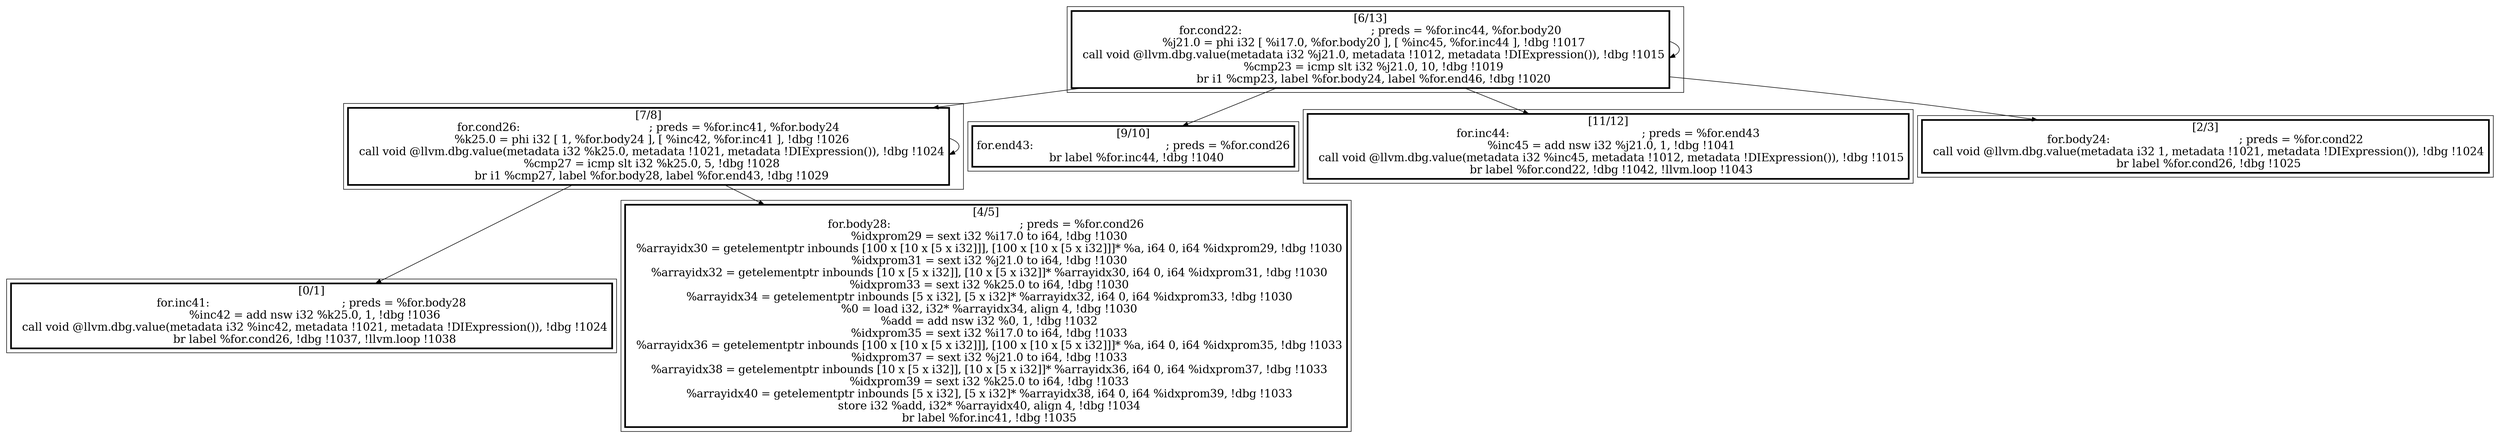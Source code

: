 
digraph G {



node335->node337 [ ]
node335->node336 [ ]
node335->node334 [ ]
node335->node335 [ ]
node335->node339 [ ]
node337->node333 [ ]
node337->node337 [ ]
node337->node338 [ ]


subgraph cluster6 {


node339 [penwidth=3.0,fontsize=20,shape=rectangle,label="[2/3]
for.body24:                                       ; preds = %for.cond22
  call void @llvm.dbg.value(metadata i32 1, metadata !1021, metadata !DIExpression()), !dbg !1024
  br label %for.cond26, !dbg !1025
" ]



}

subgraph cluster0 {


node333 [penwidth=3.0,fontsize=20,shape=rectangle,label="[0/1]
for.inc41:                                        ; preds = %for.body28
  %inc42 = add nsw i32 %k25.0, 1, !dbg !1036
  call void @llvm.dbg.value(metadata i32 %inc42, metadata !1021, metadata !DIExpression()), !dbg !1024
  br label %for.cond26, !dbg !1037, !llvm.loop !1038
" ]



}

subgraph cluster5 {


node338 [penwidth=3.0,fontsize=20,shape=rectangle,label="[4/5]
for.body28:                                       ; preds = %for.cond26
  %idxprom29 = sext i32 %i17.0 to i64, !dbg !1030
  %arrayidx30 = getelementptr inbounds [100 x [10 x [5 x i32]]], [100 x [10 x [5 x i32]]]* %a, i64 0, i64 %idxprom29, !dbg !1030
  %idxprom31 = sext i32 %j21.0 to i64, !dbg !1030
  %arrayidx32 = getelementptr inbounds [10 x [5 x i32]], [10 x [5 x i32]]* %arrayidx30, i64 0, i64 %idxprom31, !dbg !1030
  %idxprom33 = sext i32 %k25.0 to i64, !dbg !1030
  %arrayidx34 = getelementptr inbounds [5 x i32], [5 x i32]* %arrayidx32, i64 0, i64 %idxprom33, !dbg !1030
  %0 = load i32, i32* %arrayidx34, align 4, !dbg !1030
  %add = add nsw i32 %0, 1, !dbg !1032
  %idxprom35 = sext i32 %i17.0 to i64, !dbg !1033
  %arrayidx36 = getelementptr inbounds [100 x [10 x [5 x i32]]], [100 x [10 x [5 x i32]]]* %a, i64 0, i64 %idxprom35, !dbg !1033
  %idxprom37 = sext i32 %j21.0 to i64, !dbg !1033
  %arrayidx38 = getelementptr inbounds [10 x [5 x i32]], [10 x [5 x i32]]* %arrayidx36, i64 0, i64 %idxprom37, !dbg !1033
  %idxprom39 = sext i32 %k25.0 to i64, !dbg !1033
  %arrayidx40 = getelementptr inbounds [5 x i32], [5 x i32]* %arrayidx38, i64 0, i64 %idxprom39, !dbg !1033
  store i32 %add, i32* %arrayidx40, align 4, !dbg !1034
  br label %for.inc41, !dbg !1035
" ]



}

subgraph cluster1 {


node334 [penwidth=3.0,fontsize=20,shape=rectangle,label="[11/12]
for.inc44:                                        ; preds = %for.end43
  %inc45 = add nsw i32 %j21.0, 1, !dbg !1041
  call void @llvm.dbg.value(metadata i32 %inc45, metadata !1012, metadata !DIExpression()), !dbg !1015
  br label %for.cond22, !dbg !1042, !llvm.loop !1043
" ]



}

subgraph cluster2 {


node335 [penwidth=3.0,fontsize=20,shape=rectangle,label="[6/13]
for.cond22:                                       ; preds = %for.inc44, %for.body20
  %j21.0 = phi i32 [ %i17.0, %for.body20 ], [ %inc45, %for.inc44 ], !dbg !1017
  call void @llvm.dbg.value(metadata i32 %j21.0, metadata !1012, metadata !DIExpression()), !dbg !1015
  %cmp23 = icmp slt i32 %j21.0, 10, !dbg !1019
  br i1 %cmp23, label %for.body24, label %for.end46, !dbg !1020
" ]



}

subgraph cluster3 {


node336 [penwidth=3.0,fontsize=20,shape=rectangle,label="[9/10]
for.end43:                                        ; preds = %for.cond26
  br label %for.inc44, !dbg !1040
" ]



}

subgraph cluster4 {


node337 [penwidth=3.0,fontsize=20,shape=rectangle,label="[7/8]
for.cond26:                                       ; preds = %for.inc41, %for.body24
  %k25.0 = phi i32 [ 1, %for.body24 ], [ %inc42, %for.inc41 ], !dbg !1026
  call void @llvm.dbg.value(metadata i32 %k25.0, metadata !1021, metadata !DIExpression()), !dbg !1024
  %cmp27 = icmp slt i32 %k25.0, 5, !dbg !1028
  br i1 %cmp27, label %for.body28, label %for.end43, !dbg !1029
" ]



}

}
